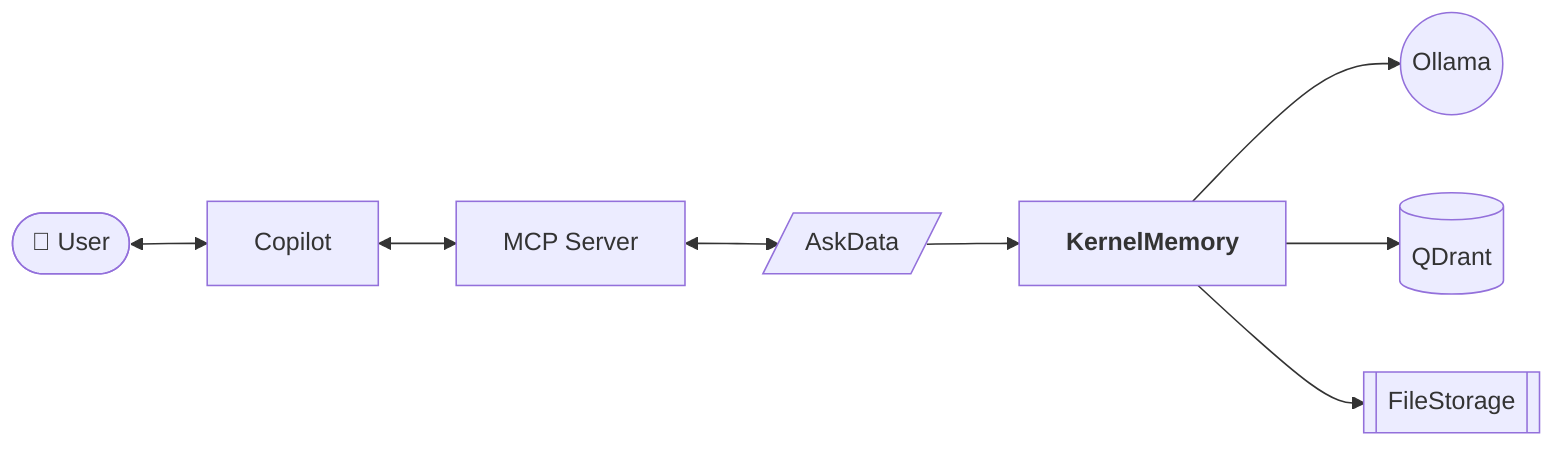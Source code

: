 graph LR
    User
    User([👤 User])
    AskData[/AskData/]
    MCPServer["MCP Server"]
    User <--> Copilot <--> MCPServer <--> AskData
    AskData --> KernelMemory["<b>KernelMemory</b>"]
    KernelMemory --> Ollama((Ollama))
    KernelMemory --> QDrant[(QDrant)]
    KernelMemory --> FileStorage[[FileStorage]]